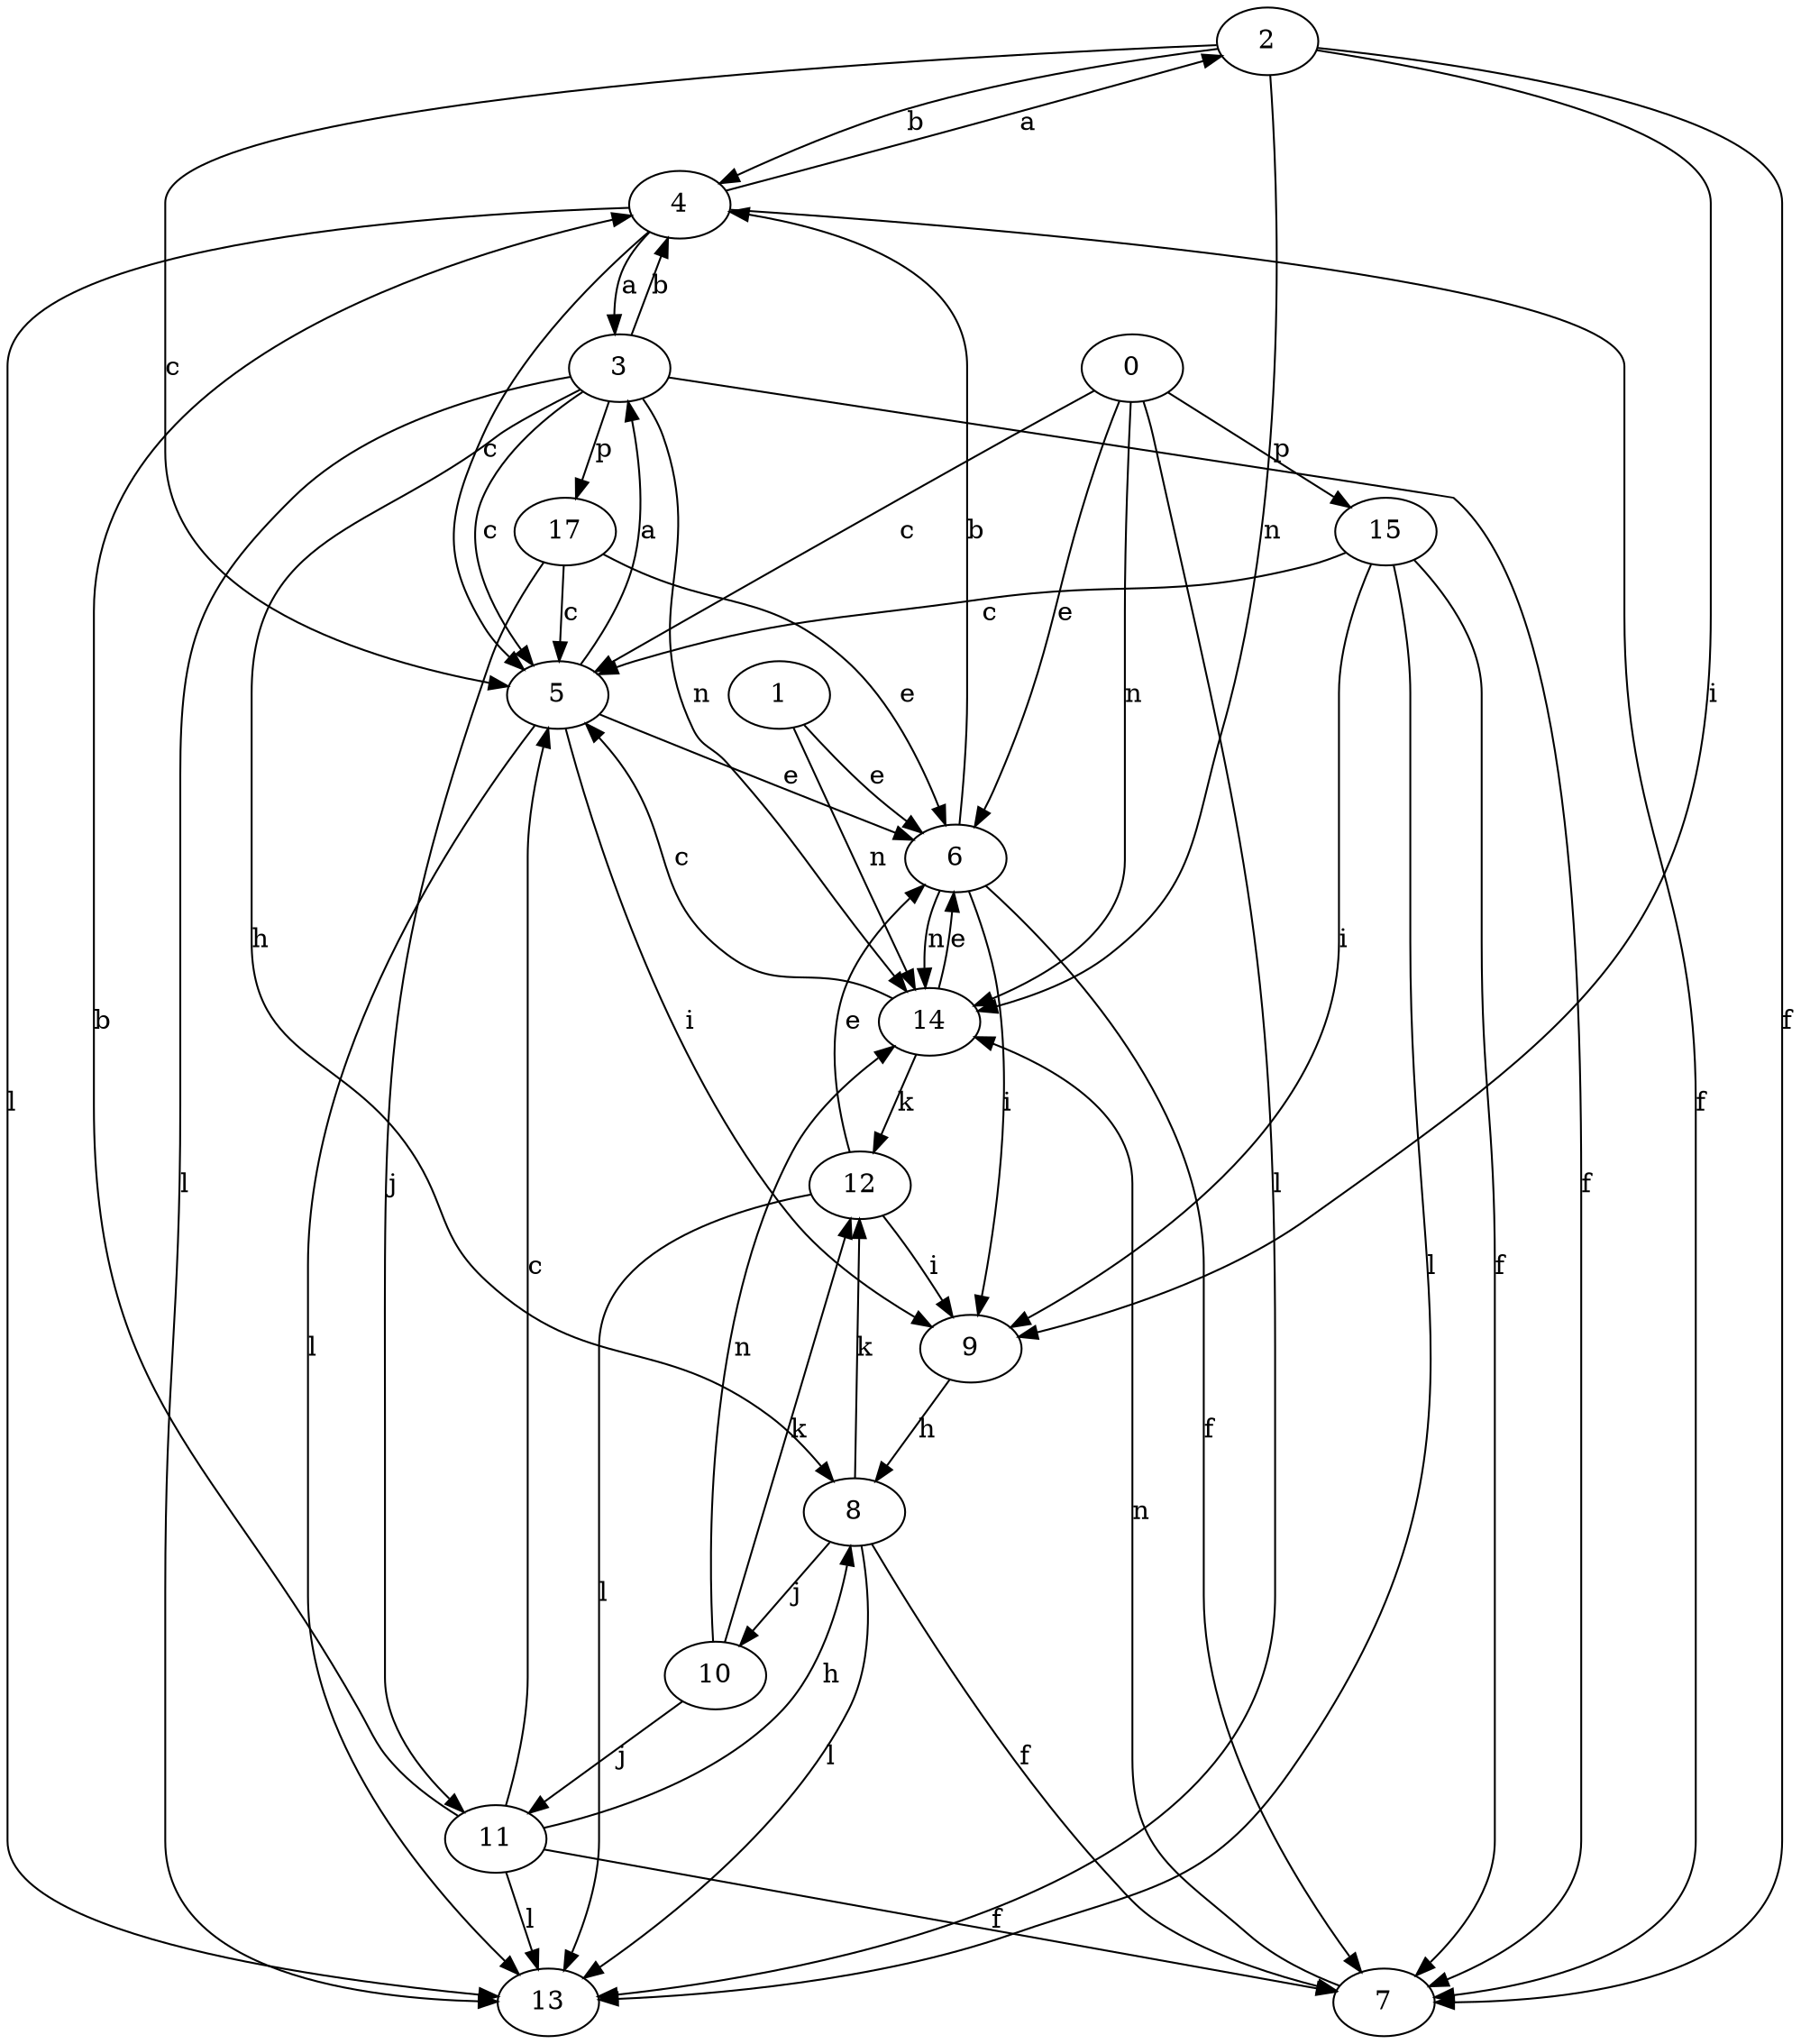 strict digraph  {
2;
3;
4;
5;
6;
7;
8;
9;
10;
0;
11;
12;
1;
13;
14;
15;
17;
2 -> 4  [label=b];
2 -> 5  [label=c];
2 -> 7  [label=f];
2 -> 9  [label=i];
2 -> 14  [label=n];
3 -> 4  [label=b];
3 -> 5  [label=c];
3 -> 7  [label=f];
3 -> 8  [label=h];
3 -> 13  [label=l];
3 -> 14  [label=n];
3 -> 17  [label=p];
4 -> 2  [label=a];
4 -> 3  [label=a];
4 -> 5  [label=c];
4 -> 7  [label=f];
4 -> 13  [label=l];
5 -> 3  [label=a];
5 -> 6  [label=e];
5 -> 9  [label=i];
5 -> 13  [label=l];
6 -> 4  [label=b];
6 -> 7  [label=f];
6 -> 9  [label=i];
6 -> 14  [label=n];
7 -> 14  [label=n];
8 -> 7  [label=f];
8 -> 10  [label=j];
8 -> 12  [label=k];
8 -> 13  [label=l];
9 -> 8  [label=h];
10 -> 11  [label=j];
10 -> 12  [label=k];
10 -> 14  [label=n];
0 -> 5  [label=c];
0 -> 6  [label=e];
0 -> 13  [label=l];
0 -> 14  [label=n];
0 -> 15  [label=p];
11 -> 4  [label=b];
11 -> 5  [label=c];
11 -> 7  [label=f];
11 -> 8  [label=h];
11 -> 13  [label=l];
12 -> 6  [label=e];
12 -> 9  [label=i];
12 -> 13  [label=l];
1 -> 6  [label=e];
1 -> 14  [label=n];
14 -> 5  [label=c];
14 -> 6  [label=e];
14 -> 12  [label=k];
15 -> 5  [label=c];
15 -> 7  [label=f];
15 -> 9  [label=i];
15 -> 13  [label=l];
17 -> 5  [label=c];
17 -> 6  [label=e];
17 -> 11  [label=j];
}
